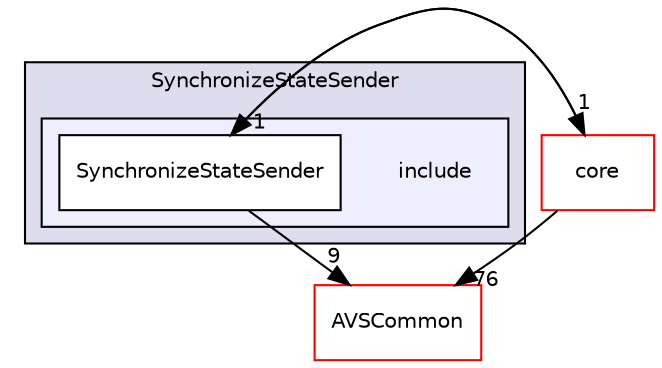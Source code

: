 digraph "/workplace/avs-device-sdk/SynchronizeStateSender/include" {
  compound=true
  node [ fontsize="10", fontname="Helvetica"];
  edge [ labelfontsize="10", labelfontname="Helvetica"];
  subgraph clusterdir_3bb03bb8f5c109658007b64753c5da0f {
    graph [ bgcolor="#ddddee", pencolor="black", label="SynchronizeStateSender" fontname="Helvetica", fontsize="10", URL="dir_3bb03bb8f5c109658007b64753c5da0f.html"]
  subgraph clusterdir_e01b21eb0bf33027d7166255c85943c7 {
    graph [ bgcolor="#eeeeff", pencolor="black", label="" URL="dir_e01b21eb0bf33027d7166255c85943c7.html"];
    dir_e01b21eb0bf33027d7166255c85943c7 [shape=plaintext label="include"];
    dir_75c799cfc48c3513437ce24021c11881 [shape=box label="SynchronizeStateSender" color="black" fillcolor="white" style="filled" URL="dir_75c799cfc48c3513437ce24021c11881.html"];
  }
  }
  dir_13e65effb2bde530b17b3d5eefcd0266 [shape=box label="AVSCommon" fillcolor="white" style="filled" color="red" URL="dir_13e65effb2bde530b17b3d5eefcd0266.html"];
  dir_4270bfced15e0e73154b13468c7c9ad9 [shape=box label="core" fillcolor="white" style="filled" color="red" URL="dir_4270bfced15e0e73154b13468c7c9ad9.html"];
  dir_75c799cfc48c3513437ce24021c11881->dir_13e65effb2bde530b17b3d5eefcd0266 [headlabel="9", labeldistance=1.5 headhref="dir_000651_000017.html"];
  dir_75c799cfc48c3513437ce24021c11881->dir_4270bfced15e0e73154b13468c7c9ad9 [headlabel="1", labeldistance=1.5 headhref="dir_000651_000461.html"];
  dir_4270bfced15e0e73154b13468c7c9ad9->dir_75c799cfc48c3513437ce24021c11881 [headlabel="1", labeldistance=1.5 headhref="dir_000461_000651.html"];
  dir_4270bfced15e0e73154b13468c7c9ad9->dir_13e65effb2bde530b17b3d5eefcd0266 [headlabel="76", labeldistance=1.5 headhref="dir_000461_000017.html"];
}
